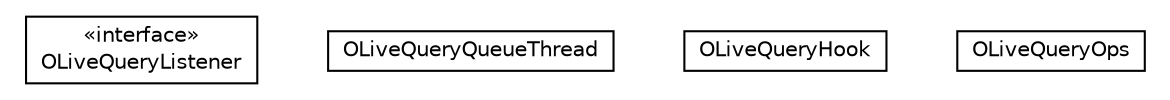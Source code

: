 #!/usr/local/bin/dot
#
# Class diagram 
# Generated by UMLGraph version R5_6-24-gf6e263 (http://www.umlgraph.org/)
#

digraph G {
	edge [fontname="Helvetica",fontsize=10,labelfontname="Helvetica",labelfontsize=10];
	node [fontname="Helvetica",fontsize=10,shape=plaintext];
	nodesep=0.25;
	ranksep=0.5;
	// com.orientechnologies.orient.core.query.live.OLiveQueryListener
	c267592 [label=<<table title="com.orientechnologies.orient.core.query.live.OLiveQueryListener" border="0" cellborder="1" cellspacing="0" cellpadding="2" port="p" href="./OLiveQueryListener.html">
		<tr><td><table border="0" cellspacing="0" cellpadding="1">
<tr><td align="center" balign="center"> &#171;interface&#187; </td></tr>
<tr><td align="center" balign="center"> OLiveQueryListener </td></tr>
		</table></td></tr>
		</table>>, URL="./OLiveQueryListener.html", fontname="Helvetica", fontcolor="black", fontsize=10.0];
	// com.orientechnologies.orient.core.query.live.OLiveQueryQueueThread
	c267593 [label=<<table title="com.orientechnologies.orient.core.query.live.OLiveQueryQueueThread" border="0" cellborder="1" cellspacing="0" cellpadding="2" port="p" href="./OLiveQueryQueueThread.html">
		<tr><td><table border="0" cellspacing="0" cellpadding="1">
<tr><td align="center" balign="center"> OLiveQueryQueueThread </td></tr>
		</table></td></tr>
		</table>>, URL="./OLiveQueryQueueThread.html", fontname="Helvetica", fontcolor="black", fontsize=10.0];
	// com.orientechnologies.orient.core.query.live.OLiveQueryHook
	c267594 [label=<<table title="com.orientechnologies.orient.core.query.live.OLiveQueryHook" border="0" cellborder="1" cellspacing="0" cellpadding="2" port="p" href="./OLiveQueryHook.html">
		<tr><td><table border="0" cellspacing="0" cellpadding="1">
<tr><td align="center" balign="center"> OLiveQueryHook </td></tr>
		</table></td></tr>
		</table>>, URL="./OLiveQueryHook.html", fontname="Helvetica", fontcolor="black", fontsize=10.0];
	// com.orientechnologies.orient.core.query.live.OLiveQueryHook.OLiveQueryOps
	c267595 [label=<<table title="com.orientechnologies.orient.core.query.live.OLiveQueryHook.OLiveQueryOps" border="0" cellborder="1" cellspacing="0" cellpadding="2" port="p" href="./OLiveQueryHook.OLiveQueryOps.html">
		<tr><td><table border="0" cellspacing="0" cellpadding="1">
<tr><td align="center" balign="center"> OLiveQueryOps </td></tr>
		</table></td></tr>
		</table>>, URL="./OLiveQueryHook.OLiveQueryOps.html", fontname="Helvetica", fontcolor="black", fontsize=10.0];
}

